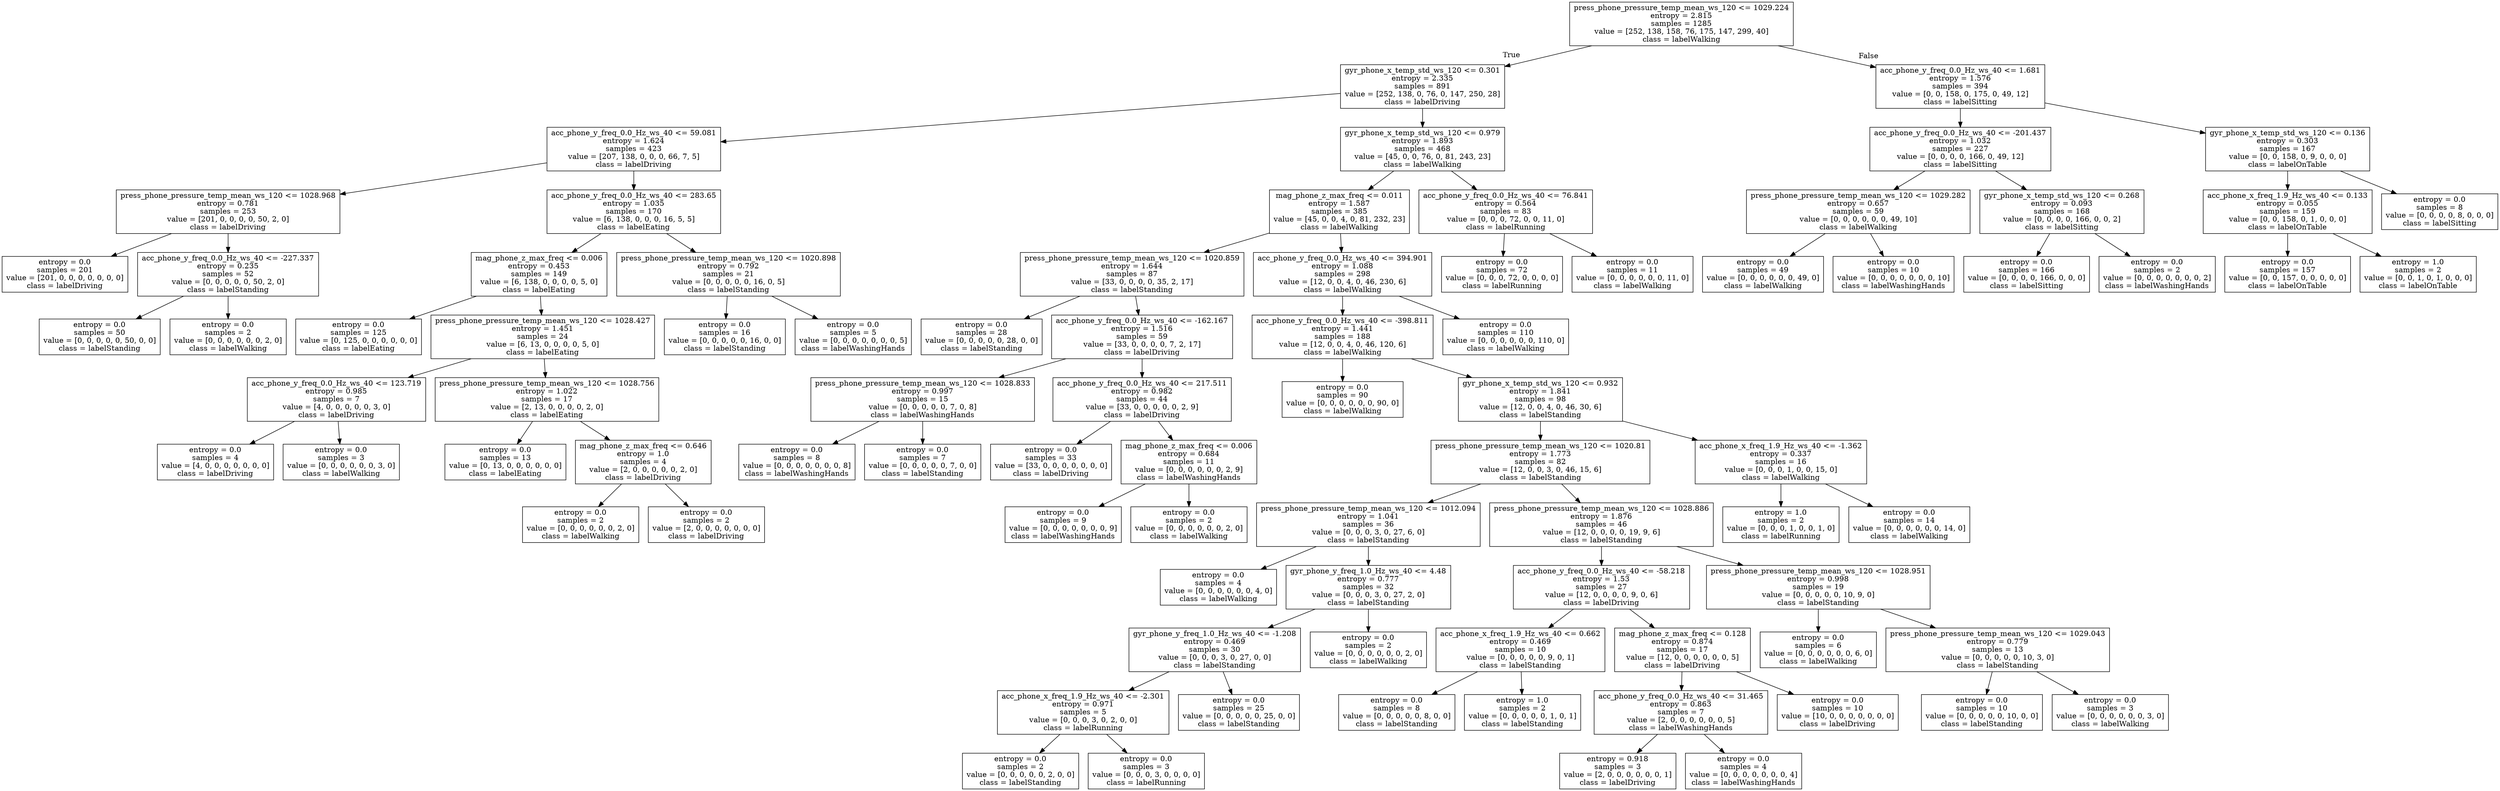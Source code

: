 digraph Tree {
node [shape=box] ;
0 [label="press_phone_pressure_temp_mean_ws_120 <= 1029.224\nentropy = 2.815\nsamples = 1285\nvalue = [252, 138, 158, 76, 175, 147, 299, 40]\nclass = labelWalking"] ;
1 [label="gyr_phone_x_temp_std_ws_120 <= 0.301\nentropy = 2.335\nsamples = 891\nvalue = [252, 138, 0, 76, 0, 147, 250, 28]\nclass = labelDriving"] ;
0 -> 1 [labeldistance=2.5, labelangle=45, headlabel="True"] ;
2 [label="acc_phone_y_freq_0.0_Hz_ws_40 <= 59.081\nentropy = 1.624\nsamples = 423\nvalue = [207, 138, 0, 0, 0, 66, 7, 5]\nclass = labelDriving"] ;
1 -> 2 ;
3 [label="press_phone_pressure_temp_mean_ws_120 <= 1028.968\nentropy = 0.781\nsamples = 253\nvalue = [201, 0, 0, 0, 0, 50, 2, 0]\nclass = labelDriving"] ;
2 -> 3 ;
4 [label="entropy = 0.0\nsamples = 201\nvalue = [201, 0, 0, 0, 0, 0, 0, 0]\nclass = labelDriving"] ;
3 -> 4 ;
5 [label="acc_phone_y_freq_0.0_Hz_ws_40 <= -227.337\nentropy = 0.235\nsamples = 52\nvalue = [0, 0, 0, 0, 0, 50, 2, 0]\nclass = labelStanding"] ;
3 -> 5 ;
6 [label="entropy = 0.0\nsamples = 50\nvalue = [0, 0, 0, 0, 0, 50, 0, 0]\nclass = labelStanding"] ;
5 -> 6 ;
7 [label="entropy = 0.0\nsamples = 2\nvalue = [0, 0, 0, 0, 0, 0, 2, 0]\nclass = labelWalking"] ;
5 -> 7 ;
8 [label="acc_phone_y_freq_0.0_Hz_ws_40 <= 283.65\nentropy = 1.035\nsamples = 170\nvalue = [6, 138, 0, 0, 0, 16, 5, 5]\nclass = labelEating"] ;
2 -> 8 ;
9 [label="mag_phone_z_max_freq <= 0.006\nentropy = 0.453\nsamples = 149\nvalue = [6, 138, 0, 0, 0, 0, 5, 0]\nclass = labelEating"] ;
8 -> 9 ;
10 [label="entropy = 0.0\nsamples = 125\nvalue = [0, 125, 0, 0, 0, 0, 0, 0]\nclass = labelEating"] ;
9 -> 10 ;
11 [label="press_phone_pressure_temp_mean_ws_120 <= 1028.427\nentropy = 1.451\nsamples = 24\nvalue = [6, 13, 0, 0, 0, 0, 5, 0]\nclass = labelEating"] ;
9 -> 11 ;
12 [label="acc_phone_y_freq_0.0_Hz_ws_40 <= 123.719\nentropy = 0.985\nsamples = 7\nvalue = [4, 0, 0, 0, 0, 0, 3, 0]\nclass = labelDriving"] ;
11 -> 12 ;
13 [label="entropy = 0.0\nsamples = 4\nvalue = [4, 0, 0, 0, 0, 0, 0, 0]\nclass = labelDriving"] ;
12 -> 13 ;
14 [label="entropy = 0.0\nsamples = 3\nvalue = [0, 0, 0, 0, 0, 0, 3, 0]\nclass = labelWalking"] ;
12 -> 14 ;
15 [label="press_phone_pressure_temp_mean_ws_120 <= 1028.756\nentropy = 1.022\nsamples = 17\nvalue = [2, 13, 0, 0, 0, 0, 2, 0]\nclass = labelEating"] ;
11 -> 15 ;
16 [label="entropy = 0.0\nsamples = 13\nvalue = [0, 13, 0, 0, 0, 0, 0, 0]\nclass = labelEating"] ;
15 -> 16 ;
17 [label="mag_phone_z_max_freq <= 0.646\nentropy = 1.0\nsamples = 4\nvalue = [2, 0, 0, 0, 0, 0, 2, 0]\nclass = labelDriving"] ;
15 -> 17 ;
18 [label="entropy = 0.0\nsamples = 2\nvalue = [0, 0, 0, 0, 0, 0, 2, 0]\nclass = labelWalking"] ;
17 -> 18 ;
19 [label="entropy = 0.0\nsamples = 2\nvalue = [2, 0, 0, 0, 0, 0, 0, 0]\nclass = labelDriving"] ;
17 -> 19 ;
20 [label="press_phone_pressure_temp_mean_ws_120 <= 1020.898\nentropy = 0.792\nsamples = 21\nvalue = [0, 0, 0, 0, 0, 16, 0, 5]\nclass = labelStanding"] ;
8 -> 20 ;
21 [label="entropy = 0.0\nsamples = 16\nvalue = [0, 0, 0, 0, 0, 16, 0, 0]\nclass = labelStanding"] ;
20 -> 21 ;
22 [label="entropy = 0.0\nsamples = 5\nvalue = [0, 0, 0, 0, 0, 0, 0, 5]\nclass = labelWashingHands"] ;
20 -> 22 ;
23 [label="gyr_phone_x_temp_std_ws_120 <= 0.979\nentropy = 1.893\nsamples = 468\nvalue = [45, 0, 0, 76, 0, 81, 243, 23]\nclass = labelWalking"] ;
1 -> 23 ;
24 [label="mag_phone_z_max_freq <= 0.011\nentropy = 1.587\nsamples = 385\nvalue = [45, 0, 0, 4, 0, 81, 232, 23]\nclass = labelWalking"] ;
23 -> 24 ;
25 [label="press_phone_pressure_temp_mean_ws_120 <= 1020.859\nentropy = 1.644\nsamples = 87\nvalue = [33, 0, 0, 0, 0, 35, 2, 17]\nclass = labelStanding"] ;
24 -> 25 ;
26 [label="entropy = 0.0\nsamples = 28\nvalue = [0, 0, 0, 0, 0, 28, 0, 0]\nclass = labelStanding"] ;
25 -> 26 ;
27 [label="acc_phone_y_freq_0.0_Hz_ws_40 <= -162.167\nentropy = 1.516\nsamples = 59\nvalue = [33, 0, 0, 0, 0, 7, 2, 17]\nclass = labelDriving"] ;
25 -> 27 ;
28 [label="press_phone_pressure_temp_mean_ws_120 <= 1028.833\nentropy = 0.997\nsamples = 15\nvalue = [0, 0, 0, 0, 0, 7, 0, 8]\nclass = labelWashingHands"] ;
27 -> 28 ;
29 [label="entropy = 0.0\nsamples = 8\nvalue = [0, 0, 0, 0, 0, 0, 0, 8]\nclass = labelWashingHands"] ;
28 -> 29 ;
30 [label="entropy = 0.0\nsamples = 7\nvalue = [0, 0, 0, 0, 0, 7, 0, 0]\nclass = labelStanding"] ;
28 -> 30 ;
31 [label="acc_phone_y_freq_0.0_Hz_ws_40 <= 217.511\nentropy = 0.982\nsamples = 44\nvalue = [33, 0, 0, 0, 0, 0, 2, 9]\nclass = labelDriving"] ;
27 -> 31 ;
32 [label="entropy = 0.0\nsamples = 33\nvalue = [33, 0, 0, 0, 0, 0, 0, 0]\nclass = labelDriving"] ;
31 -> 32 ;
33 [label="mag_phone_z_max_freq <= 0.006\nentropy = 0.684\nsamples = 11\nvalue = [0, 0, 0, 0, 0, 0, 2, 9]\nclass = labelWashingHands"] ;
31 -> 33 ;
34 [label="entropy = 0.0\nsamples = 9\nvalue = [0, 0, 0, 0, 0, 0, 0, 9]\nclass = labelWashingHands"] ;
33 -> 34 ;
35 [label="entropy = 0.0\nsamples = 2\nvalue = [0, 0, 0, 0, 0, 0, 2, 0]\nclass = labelWalking"] ;
33 -> 35 ;
36 [label="acc_phone_y_freq_0.0_Hz_ws_40 <= 394.901\nentropy = 1.088\nsamples = 298\nvalue = [12, 0, 0, 4, 0, 46, 230, 6]\nclass = labelWalking"] ;
24 -> 36 ;
37 [label="acc_phone_y_freq_0.0_Hz_ws_40 <= -398.811\nentropy = 1.441\nsamples = 188\nvalue = [12, 0, 0, 4, 0, 46, 120, 6]\nclass = labelWalking"] ;
36 -> 37 ;
38 [label="entropy = 0.0\nsamples = 90\nvalue = [0, 0, 0, 0, 0, 0, 90, 0]\nclass = labelWalking"] ;
37 -> 38 ;
39 [label="gyr_phone_x_temp_std_ws_120 <= 0.932\nentropy = 1.841\nsamples = 98\nvalue = [12, 0, 0, 4, 0, 46, 30, 6]\nclass = labelStanding"] ;
37 -> 39 ;
40 [label="press_phone_pressure_temp_mean_ws_120 <= 1020.81\nentropy = 1.773\nsamples = 82\nvalue = [12, 0, 0, 3, 0, 46, 15, 6]\nclass = labelStanding"] ;
39 -> 40 ;
41 [label="press_phone_pressure_temp_mean_ws_120 <= 1012.094\nentropy = 1.041\nsamples = 36\nvalue = [0, 0, 0, 3, 0, 27, 6, 0]\nclass = labelStanding"] ;
40 -> 41 ;
42 [label="entropy = 0.0\nsamples = 4\nvalue = [0, 0, 0, 0, 0, 0, 4, 0]\nclass = labelWalking"] ;
41 -> 42 ;
43 [label="gyr_phone_y_freq_1.0_Hz_ws_40 <= 4.48\nentropy = 0.777\nsamples = 32\nvalue = [0, 0, 0, 3, 0, 27, 2, 0]\nclass = labelStanding"] ;
41 -> 43 ;
44 [label="gyr_phone_y_freq_1.0_Hz_ws_40 <= -1.208\nentropy = 0.469\nsamples = 30\nvalue = [0, 0, 0, 3, 0, 27, 0, 0]\nclass = labelStanding"] ;
43 -> 44 ;
45 [label="acc_phone_x_freq_1.9_Hz_ws_40 <= -2.301\nentropy = 0.971\nsamples = 5\nvalue = [0, 0, 0, 3, 0, 2, 0, 0]\nclass = labelRunning"] ;
44 -> 45 ;
46 [label="entropy = 0.0\nsamples = 2\nvalue = [0, 0, 0, 0, 0, 2, 0, 0]\nclass = labelStanding"] ;
45 -> 46 ;
47 [label="entropy = 0.0\nsamples = 3\nvalue = [0, 0, 0, 3, 0, 0, 0, 0]\nclass = labelRunning"] ;
45 -> 47 ;
48 [label="entropy = 0.0\nsamples = 25\nvalue = [0, 0, 0, 0, 0, 25, 0, 0]\nclass = labelStanding"] ;
44 -> 48 ;
49 [label="entropy = 0.0\nsamples = 2\nvalue = [0, 0, 0, 0, 0, 0, 2, 0]\nclass = labelWalking"] ;
43 -> 49 ;
50 [label="press_phone_pressure_temp_mean_ws_120 <= 1028.886\nentropy = 1.876\nsamples = 46\nvalue = [12, 0, 0, 0, 0, 19, 9, 6]\nclass = labelStanding"] ;
40 -> 50 ;
51 [label="acc_phone_y_freq_0.0_Hz_ws_40 <= -58.218\nentropy = 1.53\nsamples = 27\nvalue = [12, 0, 0, 0, 0, 9, 0, 6]\nclass = labelDriving"] ;
50 -> 51 ;
52 [label="acc_phone_x_freq_1.9_Hz_ws_40 <= 0.662\nentropy = 0.469\nsamples = 10\nvalue = [0, 0, 0, 0, 0, 9, 0, 1]\nclass = labelStanding"] ;
51 -> 52 ;
53 [label="entropy = 0.0\nsamples = 8\nvalue = [0, 0, 0, 0, 0, 8, 0, 0]\nclass = labelStanding"] ;
52 -> 53 ;
54 [label="entropy = 1.0\nsamples = 2\nvalue = [0, 0, 0, 0, 0, 1, 0, 1]\nclass = labelStanding"] ;
52 -> 54 ;
55 [label="mag_phone_z_max_freq <= 0.128\nentropy = 0.874\nsamples = 17\nvalue = [12, 0, 0, 0, 0, 0, 0, 5]\nclass = labelDriving"] ;
51 -> 55 ;
56 [label="acc_phone_y_freq_0.0_Hz_ws_40 <= 31.465\nentropy = 0.863\nsamples = 7\nvalue = [2, 0, 0, 0, 0, 0, 0, 5]\nclass = labelWashingHands"] ;
55 -> 56 ;
57 [label="entropy = 0.918\nsamples = 3\nvalue = [2, 0, 0, 0, 0, 0, 0, 1]\nclass = labelDriving"] ;
56 -> 57 ;
58 [label="entropy = 0.0\nsamples = 4\nvalue = [0, 0, 0, 0, 0, 0, 0, 4]\nclass = labelWashingHands"] ;
56 -> 58 ;
59 [label="entropy = 0.0\nsamples = 10\nvalue = [10, 0, 0, 0, 0, 0, 0, 0]\nclass = labelDriving"] ;
55 -> 59 ;
60 [label="press_phone_pressure_temp_mean_ws_120 <= 1028.951\nentropy = 0.998\nsamples = 19\nvalue = [0, 0, 0, 0, 0, 10, 9, 0]\nclass = labelStanding"] ;
50 -> 60 ;
61 [label="entropy = 0.0\nsamples = 6\nvalue = [0, 0, 0, 0, 0, 0, 6, 0]\nclass = labelWalking"] ;
60 -> 61 ;
62 [label="press_phone_pressure_temp_mean_ws_120 <= 1029.043\nentropy = 0.779\nsamples = 13\nvalue = [0, 0, 0, 0, 0, 10, 3, 0]\nclass = labelStanding"] ;
60 -> 62 ;
63 [label="entropy = 0.0\nsamples = 10\nvalue = [0, 0, 0, 0, 0, 10, 0, 0]\nclass = labelStanding"] ;
62 -> 63 ;
64 [label="entropy = 0.0\nsamples = 3\nvalue = [0, 0, 0, 0, 0, 0, 3, 0]\nclass = labelWalking"] ;
62 -> 64 ;
65 [label="acc_phone_x_freq_1.9_Hz_ws_40 <= -1.362\nentropy = 0.337\nsamples = 16\nvalue = [0, 0, 0, 1, 0, 0, 15, 0]\nclass = labelWalking"] ;
39 -> 65 ;
66 [label="entropy = 1.0\nsamples = 2\nvalue = [0, 0, 0, 1, 0, 0, 1, 0]\nclass = labelRunning"] ;
65 -> 66 ;
67 [label="entropy = 0.0\nsamples = 14\nvalue = [0, 0, 0, 0, 0, 0, 14, 0]\nclass = labelWalking"] ;
65 -> 67 ;
68 [label="entropy = 0.0\nsamples = 110\nvalue = [0, 0, 0, 0, 0, 0, 110, 0]\nclass = labelWalking"] ;
36 -> 68 ;
69 [label="acc_phone_y_freq_0.0_Hz_ws_40 <= 76.841\nentropy = 0.564\nsamples = 83\nvalue = [0, 0, 0, 72, 0, 0, 11, 0]\nclass = labelRunning"] ;
23 -> 69 ;
70 [label="entropy = 0.0\nsamples = 72\nvalue = [0, 0, 0, 72, 0, 0, 0, 0]\nclass = labelRunning"] ;
69 -> 70 ;
71 [label="entropy = 0.0\nsamples = 11\nvalue = [0, 0, 0, 0, 0, 0, 11, 0]\nclass = labelWalking"] ;
69 -> 71 ;
72 [label="acc_phone_y_freq_0.0_Hz_ws_40 <= 1.681\nentropy = 1.576\nsamples = 394\nvalue = [0, 0, 158, 0, 175, 0, 49, 12]\nclass = labelSitting"] ;
0 -> 72 [labeldistance=2.5, labelangle=-45, headlabel="False"] ;
73 [label="acc_phone_y_freq_0.0_Hz_ws_40 <= -201.437\nentropy = 1.032\nsamples = 227\nvalue = [0, 0, 0, 0, 166, 0, 49, 12]\nclass = labelSitting"] ;
72 -> 73 ;
74 [label="press_phone_pressure_temp_mean_ws_120 <= 1029.282\nentropy = 0.657\nsamples = 59\nvalue = [0, 0, 0, 0, 0, 0, 49, 10]\nclass = labelWalking"] ;
73 -> 74 ;
75 [label="entropy = 0.0\nsamples = 49\nvalue = [0, 0, 0, 0, 0, 0, 49, 0]\nclass = labelWalking"] ;
74 -> 75 ;
76 [label="entropy = 0.0\nsamples = 10\nvalue = [0, 0, 0, 0, 0, 0, 0, 10]\nclass = labelWashingHands"] ;
74 -> 76 ;
77 [label="gyr_phone_x_temp_std_ws_120 <= 0.268\nentropy = 0.093\nsamples = 168\nvalue = [0, 0, 0, 0, 166, 0, 0, 2]\nclass = labelSitting"] ;
73 -> 77 ;
78 [label="entropy = 0.0\nsamples = 166\nvalue = [0, 0, 0, 0, 166, 0, 0, 0]\nclass = labelSitting"] ;
77 -> 78 ;
79 [label="entropy = 0.0\nsamples = 2\nvalue = [0, 0, 0, 0, 0, 0, 0, 2]\nclass = labelWashingHands"] ;
77 -> 79 ;
80 [label="gyr_phone_x_temp_std_ws_120 <= 0.136\nentropy = 0.303\nsamples = 167\nvalue = [0, 0, 158, 0, 9, 0, 0, 0]\nclass = labelOnTable"] ;
72 -> 80 ;
81 [label="acc_phone_x_freq_1.9_Hz_ws_40 <= 0.133\nentropy = 0.055\nsamples = 159\nvalue = [0, 0, 158, 0, 1, 0, 0, 0]\nclass = labelOnTable"] ;
80 -> 81 ;
82 [label="entropy = 0.0\nsamples = 157\nvalue = [0, 0, 157, 0, 0, 0, 0, 0]\nclass = labelOnTable"] ;
81 -> 82 ;
83 [label="entropy = 1.0\nsamples = 2\nvalue = [0, 0, 1, 0, 1, 0, 0, 0]\nclass = labelOnTable"] ;
81 -> 83 ;
84 [label="entropy = 0.0\nsamples = 8\nvalue = [0, 0, 0, 0, 8, 0, 0, 0]\nclass = labelSitting"] ;
80 -> 84 ;
}